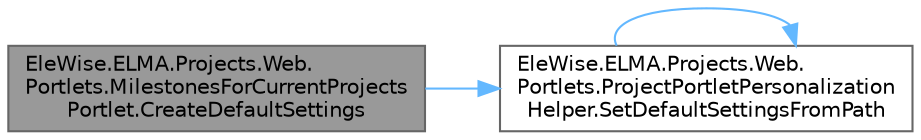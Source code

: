 digraph "EleWise.ELMA.Projects.Web.Portlets.MilestonesForCurrentProjectsPortlet.CreateDefaultSettings"
{
 // LATEX_PDF_SIZE
  bgcolor="transparent";
  edge [fontname=Helvetica,fontsize=10,labelfontname=Helvetica,labelfontsize=10];
  node [fontname=Helvetica,fontsize=10,shape=box,height=0.2,width=0.4];
  rankdir="LR";
  Node1 [id="Node000001",label="EleWise.ELMA.Projects.Web.\lPortlets.MilestonesForCurrentProjects\lPortlet.CreateDefaultSettings",height=0.2,width=0.4,color="gray40", fillcolor="grey60", style="filled", fontcolor="black",tooltip=" "];
  Node1 -> Node2 [id="edge1_Node000001_Node000002",color="steelblue1",style="solid",tooltip=" "];
  Node2 [id="Node000002",label="EleWise.ELMA.Projects.Web.\lPortlets.ProjectPortletPersonalization\lHelper.SetDefaultSettingsFromPath",height=0.2,width=0.4,color="grey40", fillcolor="white", style="filled",URL="$class_ele_wise_1_1_e_l_m_a_1_1_projects_1_1_web_1_1_portlets_1_1_project_portlet_personalization_helper.html#a9f1621f325eae1a746d2ce2ab81fecf2",tooltip="Установка в настройках портлета идентификатора проекта в зависимости от пути."];
  Node2 -> Node2 [id="edge2_Node000002_Node000002",color="steelblue1",style="solid",tooltip=" "];
}
